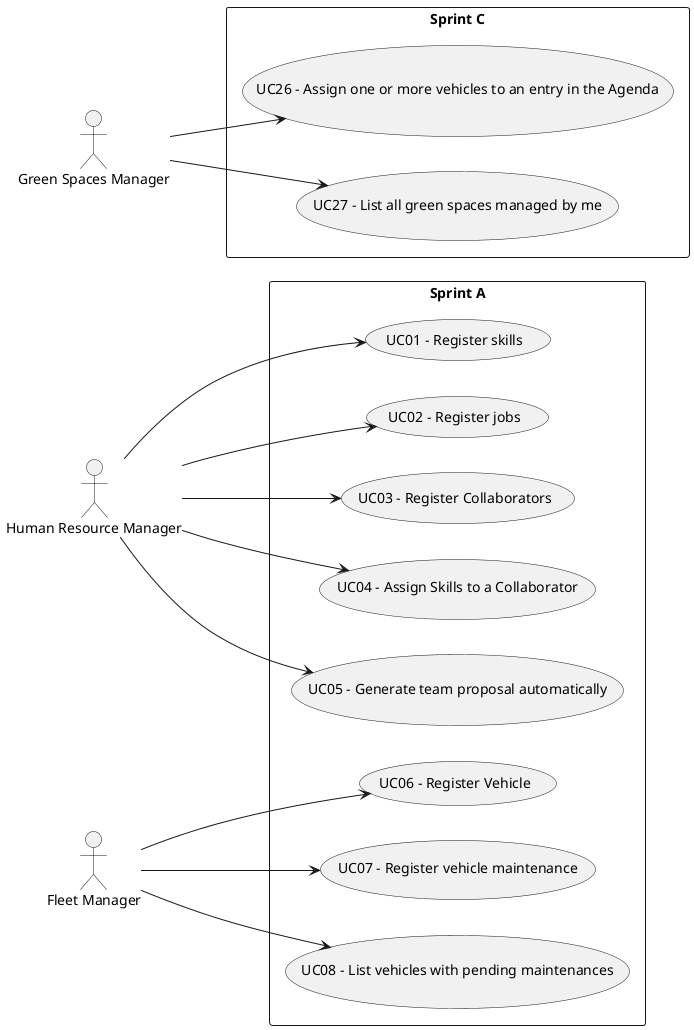 @startuml

left to right direction
actor "Human Resource Manager" as HR
actor "Fleet Manager" as FM
actor "Green Spaces Manager" as GSM

rectangle "Sprint A" {
  usecase "UC01 - Register skills" as UC01
  usecase "UC02 - Register jobs" as UC02
  usecase "UC03 - Register Collaborators" as UC03
  usecase "UC04 - Assign Skills to a Collaborator" as UC04
  usecase "UC05 - Generate team proposal automatically" as UC05
  usecase "UC06 - Register Vehicle" as UC06
  usecase "UC07 - Register vehicle maintenance" as UC07
  usecase "UC08 - List vehicles with pending maintenances" as UC08
}

rectangle "Sprint C"{
  usecase "UC26 - Assign one or more vehicles to an entry in the Agenda" as UC26
  usecase "UC27 - List all green spaces managed by me" as UC27
}



HR --> UC01
HR --> UC02
HR --> UC03
HR --> UC04
HR --> UC05
FM --> UC06
FM --> UC07
FM --> UC08

GSM --> UC26
GSM --> UC27

@enduml